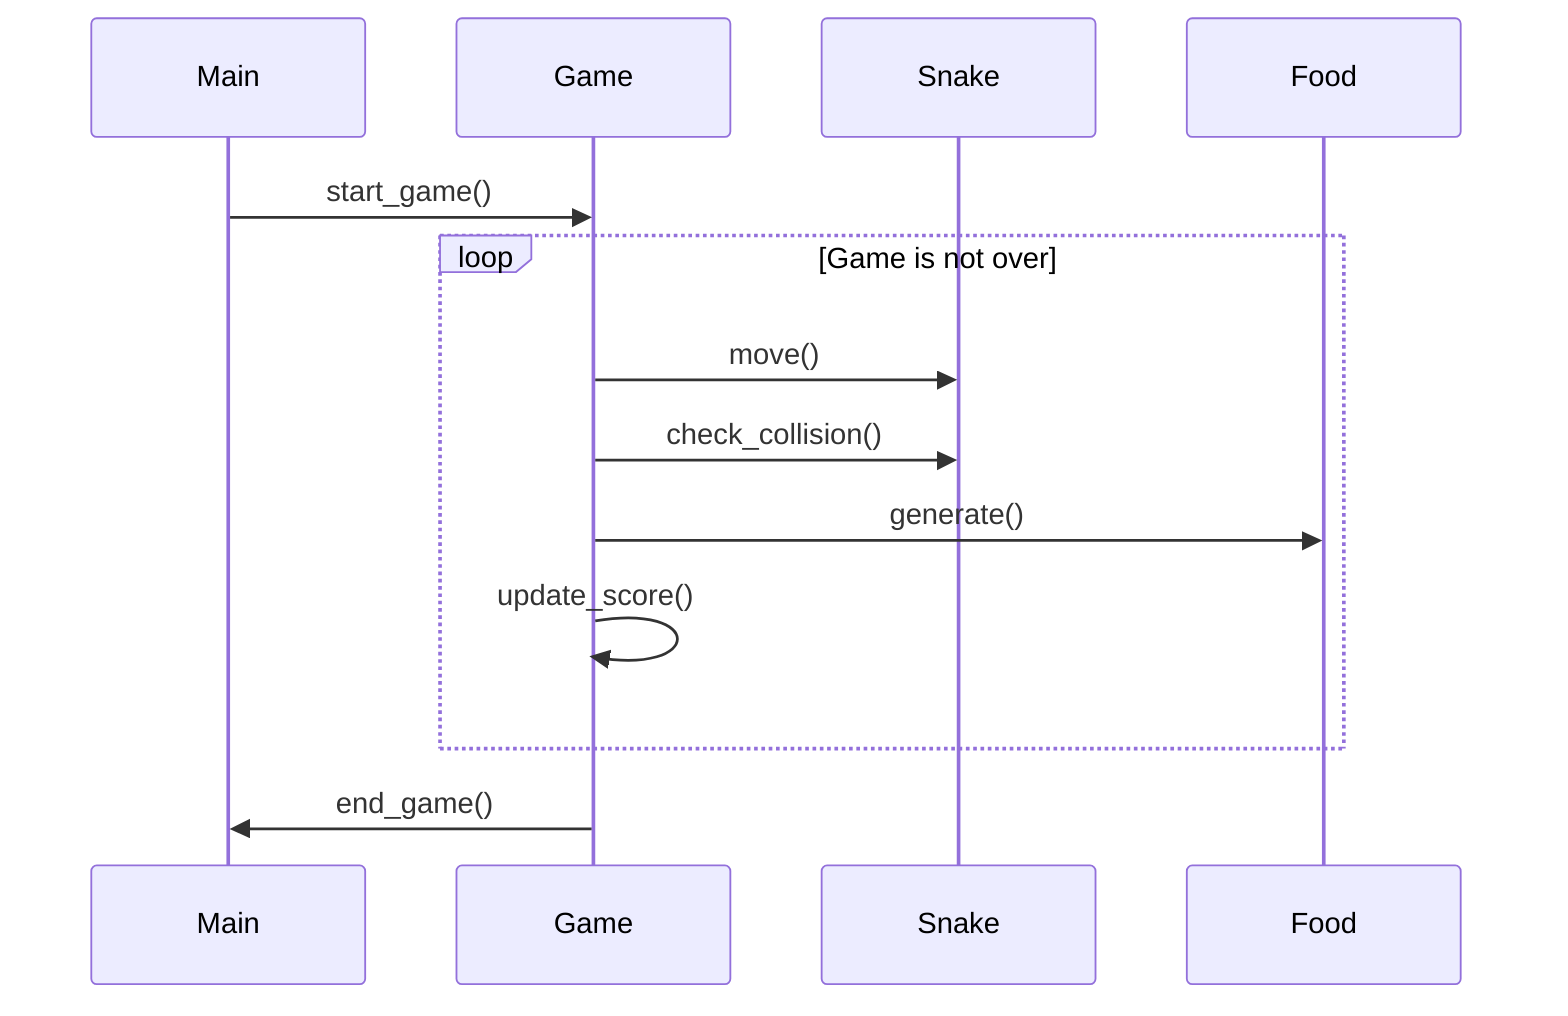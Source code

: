 sequenceDiagram
    participant M as Main
    participant G as Game
    participant S as Snake
    participant F as Food
    M->>G: start_game()
    loop Game is not over
        G->>S: move()
        G->>S: check_collision()
        G->>F: generate()
        G->>G: update_score()
    end
    G->>M: end_game()